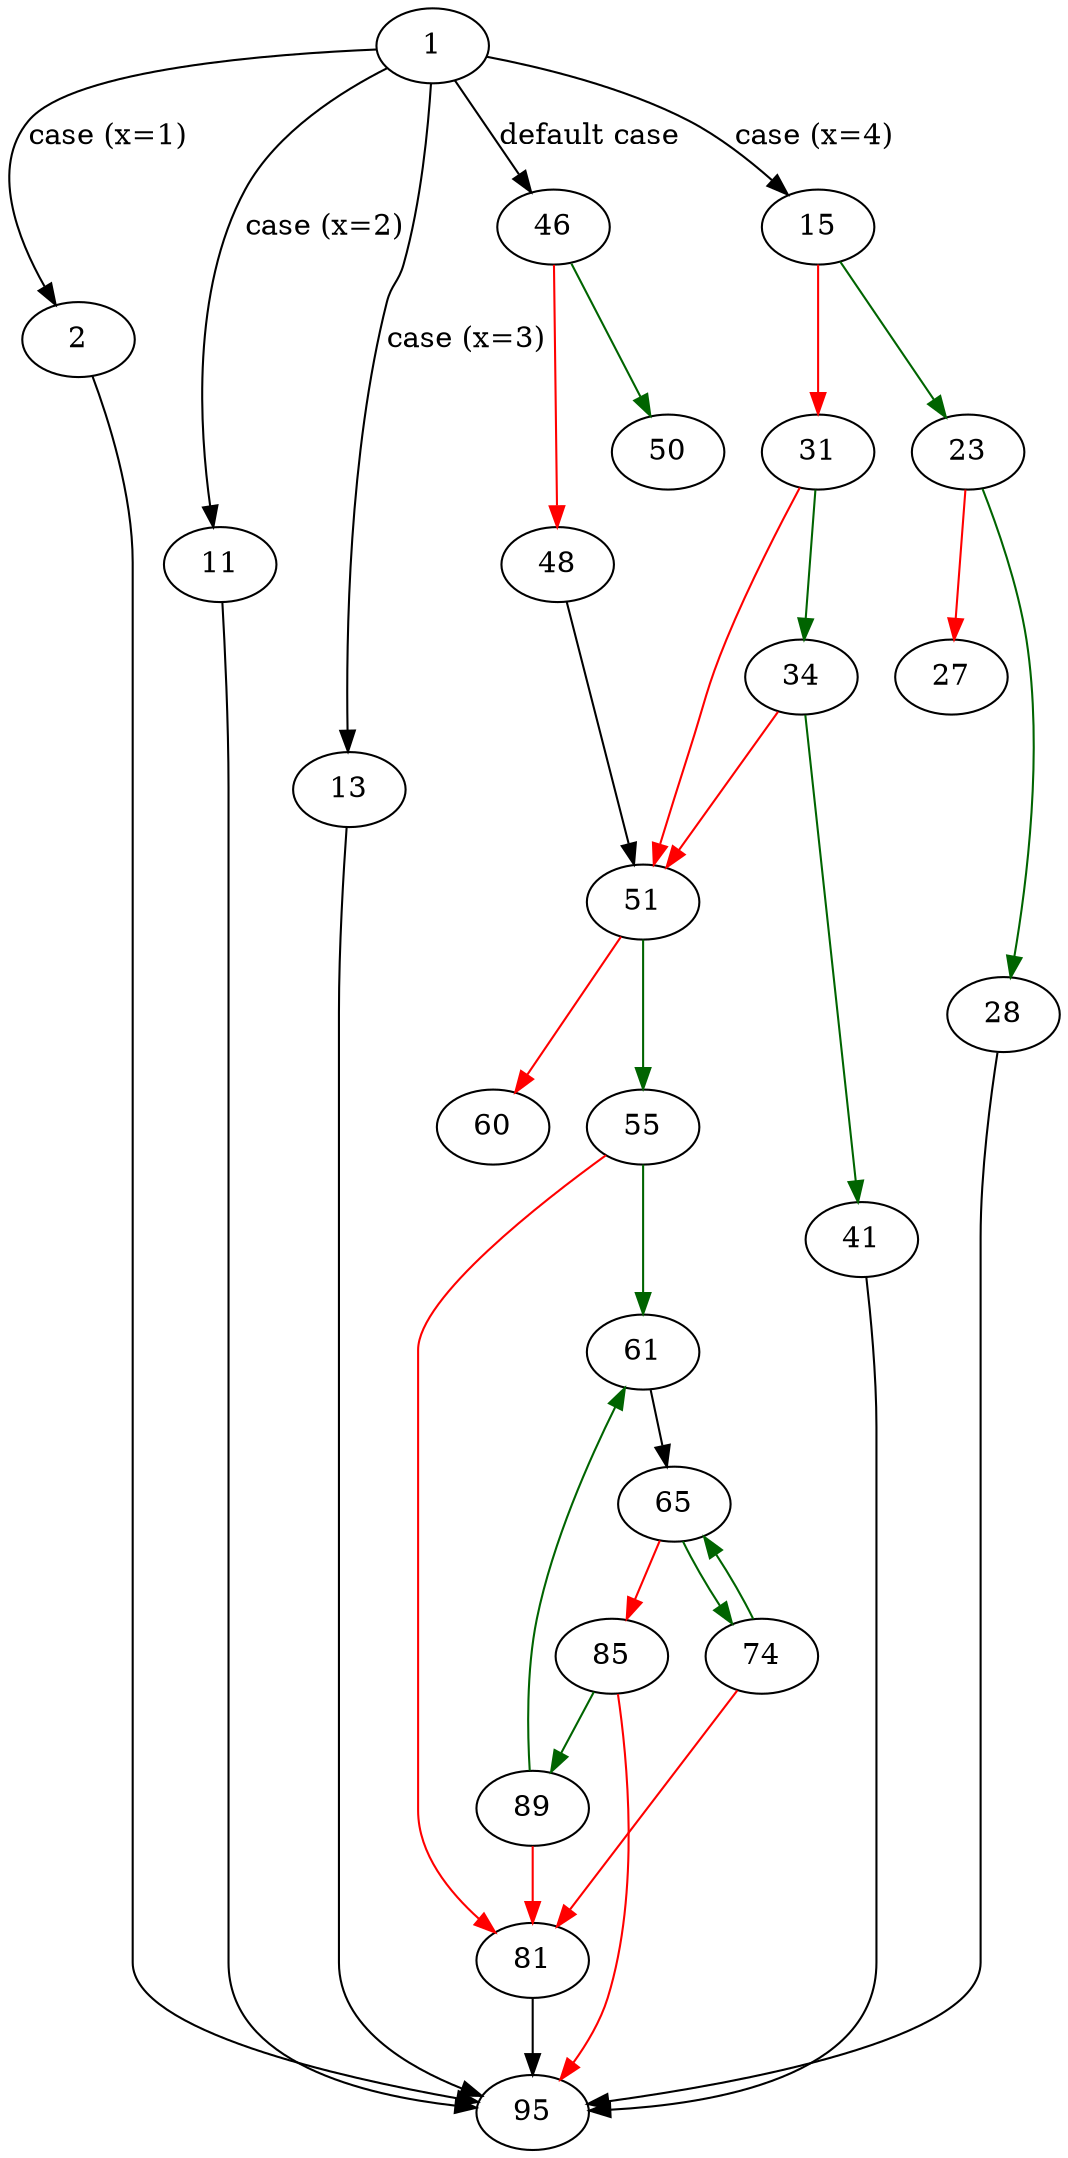 strict digraph "posixtest" {
	// Node definitions.
	1 [entry=true];
	2;
	11;
	13;
	15;
	46;
	95;
	23;
	31;
	28;
	27;
	34;
	51;
	41;
	50;
	48;
	55;
	60;
	61;
	81;
	65;
	74;
	85;
	89;

	// Edge definitions.
	1 -> 2 [
		cond="case (x=1)"
		label="case (x=1)"
	];
	1 -> 11 [
		cond="case (x=2)"
		label="case (x=2)"
	];
	1 -> 13 [
		cond="case (x=3)"
		label="case (x=3)"
	];
	1 -> 15 [
		cond="case (x=4)"
		label="case (x=4)"
	];
	1 -> 46 [
		cond="default case"
		label="default case"
	];
	2 -> 95;
	11 -> 95;
	13 -> 95;
	15 -> 23 [
		color=darkgreen
		cond=true
	];
	15 -> 31 [
		color=red
		cond=false
	];
	46 -> 50 [
		color=darkgreen
		cond=true
	];
	46 -> 48 [
		color=red
		cond=false
	];
	23 -> 28 [
		color=darkgreen
		cond=true
	];
	23 -> 27 [
		color=red
		cond=false
	];
	31 -> 34 [
		color=darkgreen
		cond=true
	];
	31 -> 51 [
		color=red
		cond=false
	];
	28 -> 95;
	34 -> 51 [
		color=red
		cond=false
	];
	34 -> 41 [
		color=darkgreen
		cond=true
	];
	51 -> 55 [
		color=darkgreen
		cond=true
	];
	51 -> 60 [
		color=red
		cond=false
	];
	41 -> 95;
	48 -> 51;
	55 -> 61 [
		color=darkgreen
		cond=true
	];
	55 -> 81 [
		color=red
		cond=false
	];
	61 -> 65;
	81 -> 95;
	65 -> 74 [
		color=darkgreen
		cond=true
	];
	65 -> 85 [
		color=red
		cond=false
	];
	74 -> 81 [
		color=red
		cond=false
	];
	74 -> 65 [
		color=darkgreen
		cond=true
	];
	85 -> 95 [
		color=red
		cond=false
	];
	85 -> 89 [
		color=darkgreen
		cond=true
	];
	89 -> 61 [
		color=darkgreen
		cond=true
	];
	89 -> 81 [
		color=red
		cond=false
	];
}